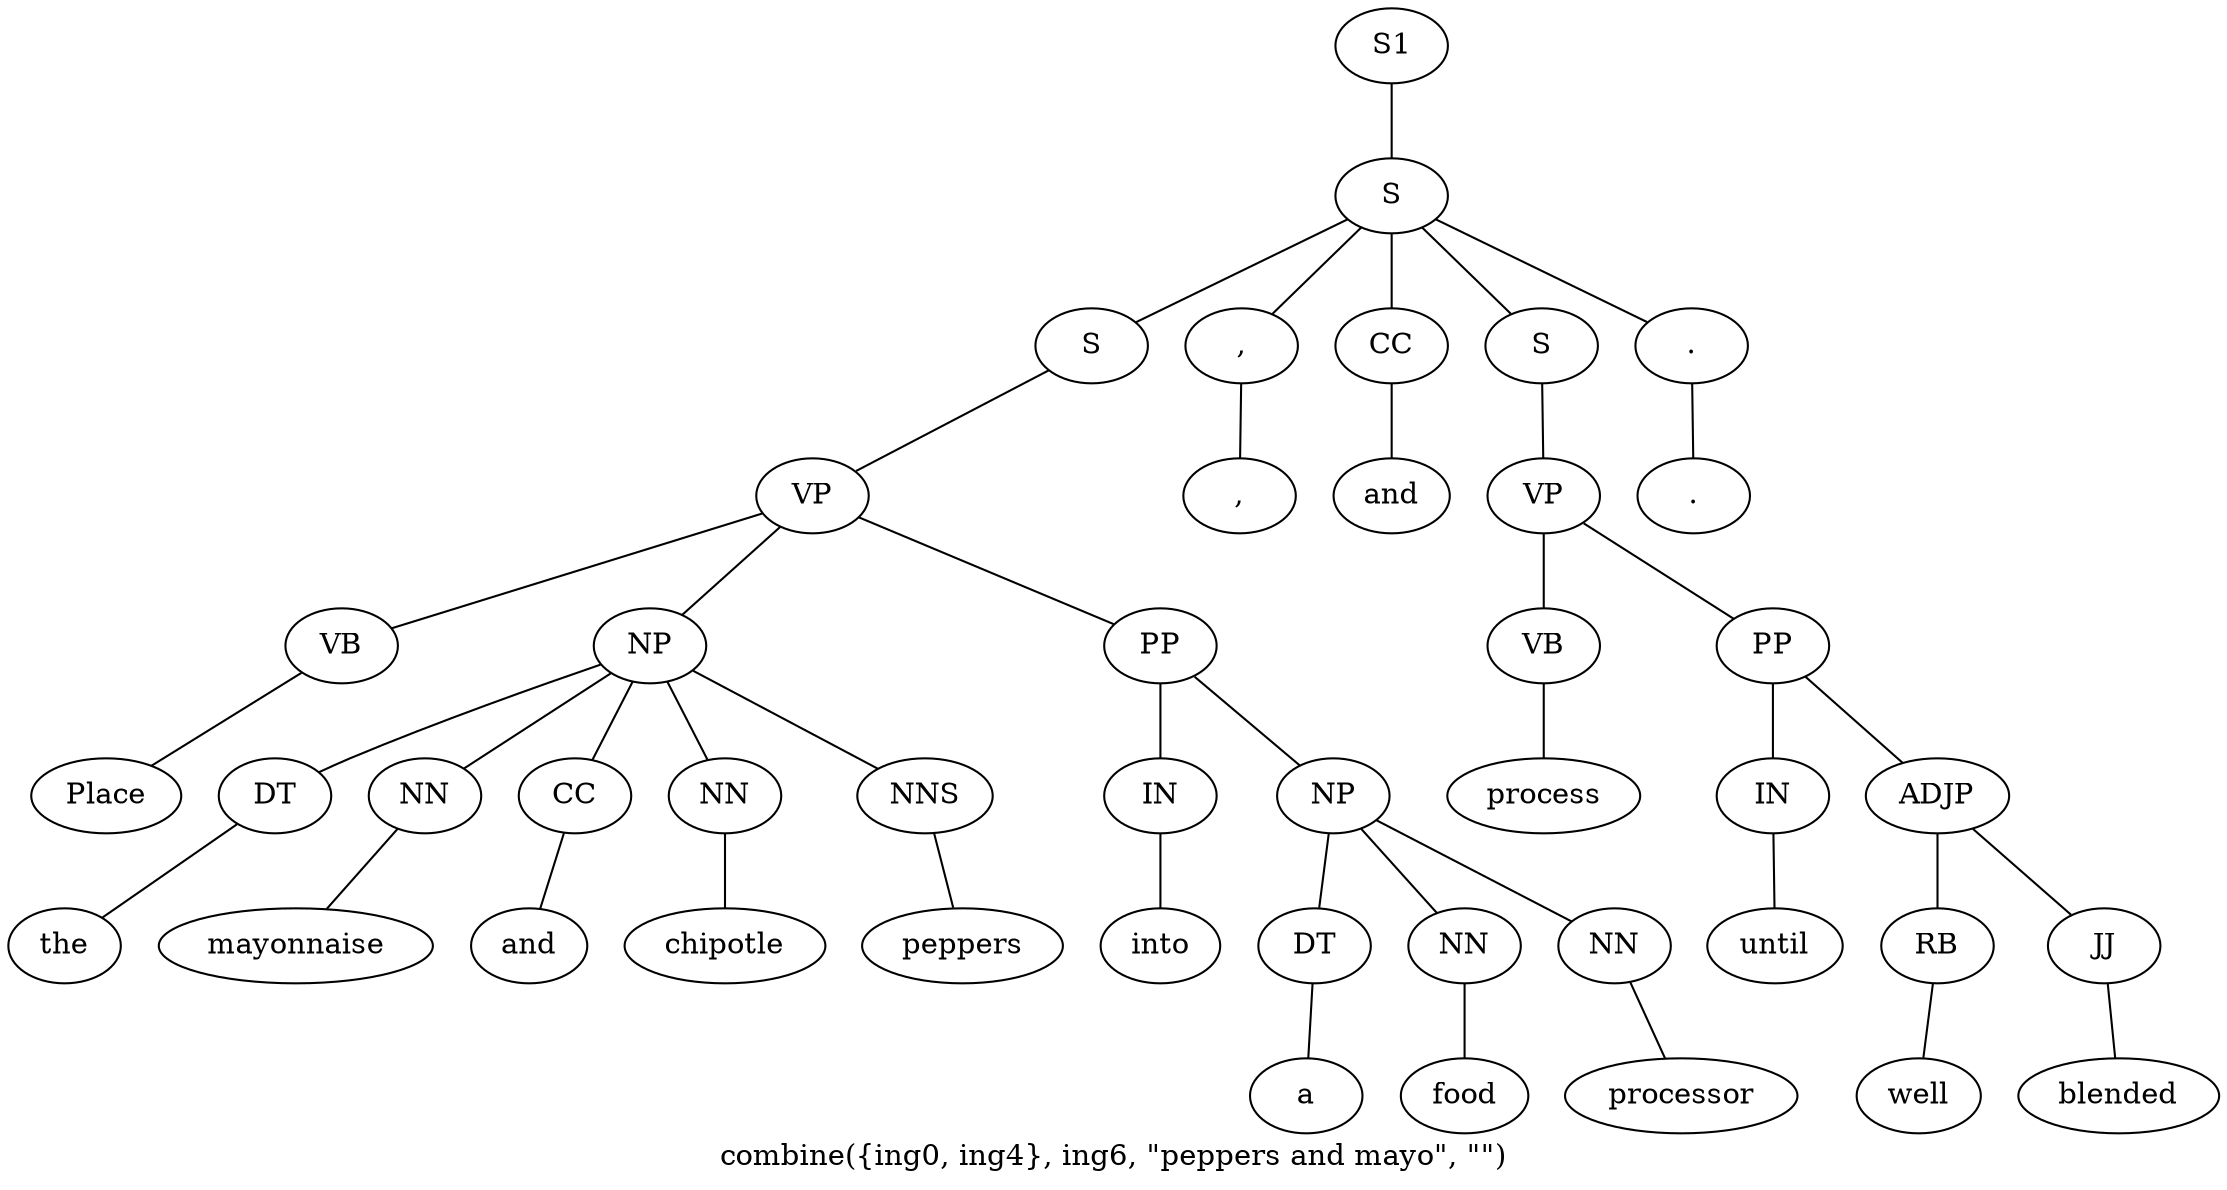 graph SyntaxGraph {
	label = "combine({ing0, ing4}, ing6, \"peppers and mayo\", \"\")";
	Node0 [label="S1"];
	Node1 [label="S"];
	Node2 [label="S"];
	Node3 [label="VP"];
	Node4 [label="VB"];
	Node5 [label="Place"];
	Node6 [label="NP"];
	Node7 [label="DT"];
	Node8 [label="the"];
	Node9 [label="NN"];
	Node10 [label="mayonnaise"];
	Node11 [label="CC"];
	Node12 [label="and"];
	Node13 [label="NN"];
	Node14 [label="chipotle"];
	Node15 [label="NNS"];
	Node16 [label="peppers"];
	Node17 [label="PP"];
	Node18 [label="IN"];
	Node19 [label="into"];
	Node20 [label="NP"];
	Node21 [label="DT"];
	Node22 [label="a"];
	Node23 [label="NN"];
	Node24 [label="food"];
	Node25 [label="NN"];
	Node26 [label="processor"];
	Node27 [label=","];
	Node28 [label=","];
	Node29 [label="CC"];
	Node30 [label="and"];
	Node31 [label="S"];
	Node32 [label="VP"];
	Node33 [label="VB"];
	Node34 [label="process"];
	Node35 [label="PP"];
	Node36 [label="IN"];
	Node37 [label="until"];
	Node38 [label="ADJP"];
	Node39 [label="RB"];
	Node40 [label="well"];
	Node41 [label="JJ"];
	Node42 [label="blended"];
	Node43 [label="."];
	Node44 [label="."];

	Node0 -- Node1;
	Node1 -- Node2;
	Node1 -- Node27;
	Node1 -- Node29;
	Node1 -- Node31;
	Node1 -- Node43;
	Node2 -- Node3;
	Node3 -- Node4;
	Node3 -- Node6;
	Node3 -- Node17;
	Node4 -- Node5;
	Node6 -- Node7;
	Node6 -- Node9;
	Node6 -- Node11;
	Node6 -- Node13;
	Node6 -- Node15;
	Node7 -- Node8;
	Node9 -- Node10;
	Node11 -- Node12;
	Node13 -- Node14;
	Node15 -- Node16;
	Node17 -- Node18;
	Node17 -- Node20;
	Node18 -- Node19;
	Node20 -- Node21;
	Node20 -- Node23;
	Node20 -- Node25;
	Node21 -- Node22;
	Node23 -- Node24;
	Node25 -- Node26;
	Node27 -- Node28;
	Node29 -- Node30;
	Node31 -- Node32;
	Node32 -- Node33;
	Node32 -- Node35;
	Node33 -- Node34;
	Node35 -- Node36;
	Node35 -- Node38;
	Node36 -- Node37;
	Node38 -- Node39;
	Node38 -- Node41;
	Node39 -- Node40;
	Node41 -- Node42;
	Node43 -- Node44;
}